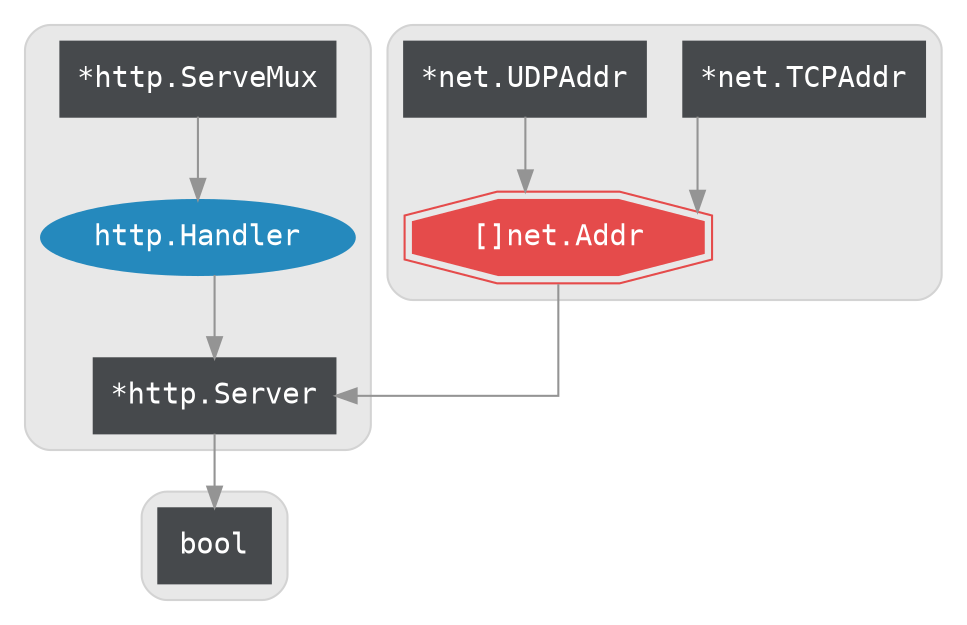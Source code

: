 digraph {
    subgraph cluster_s2 {
    ID = "cluster_s2";

    bgcolor = "#E8E8E8"; color = "lightgrey"; fontcolor = "#46494C"; fontname = "COURIER"; label = ""; style = "rounded";
    n7 [color = "#46494C",fontcolor = "white",fontname = "COURIER",label = "bool",shape = "box",style = "filled"];

    }

    subgraph cluster_s1 {
    ID = "cluster_s1";
    bgcolor = "#E8E8E8"; color = "lightgrey"; fontcolor = "#46494C"; fontname = "COURIER"; label = ""; style = "rounded";
    n5 [color = "#46494C",fontcolor = "white",fontname = "COURIER",label = "*net.TCPAddr",shape = "box",style = "filled"];
    n6 [color = "#46494C",fontcolor = "white",fontname = "COURIER",label = "*net.UDPAddr",shape = "box",style = "filled"];
    n4 [color = "#E54B4B",fontcolor = "white",fontname = "COURIER",label = "[]net.Addr",shape = "doubleoctagon",style = "filled"];

    }subgraph cluster_s0 {
    ID = "cluster_s0";
    bgcolor = "#E8E8E8"; color = "lightgrey"; fontcolor = "#46494C"; fontname = "COURIER"; label = ""; style = "rounded";
    n1 [color = "#46494C",fontcolor = "white",fontname = "COURIER",label = "*http.ServeMux",shape = "box",style = "filled"];
    n3 [color = "#46494C",fontcolor = "white",fontname = "COURIER",label = "*http.Server",shape = "box",style = "filled"];
    n2 [color = "#2589BD",fontcolor = "white",fontname = "COURIER",label = "http.Handler",style = "filled"];

    }splines = "ortho";
    n1 -> n2 [color = "#949494"];
    n3 -> n7 [color = "#949494"];
    n5 -> n4 [color = "#949494"];
    n6 -> n4 [color = "#949494"];
    n4 -> n3 [color = "#949494"];
    n2 -> n3 [color = "#949494"];

}